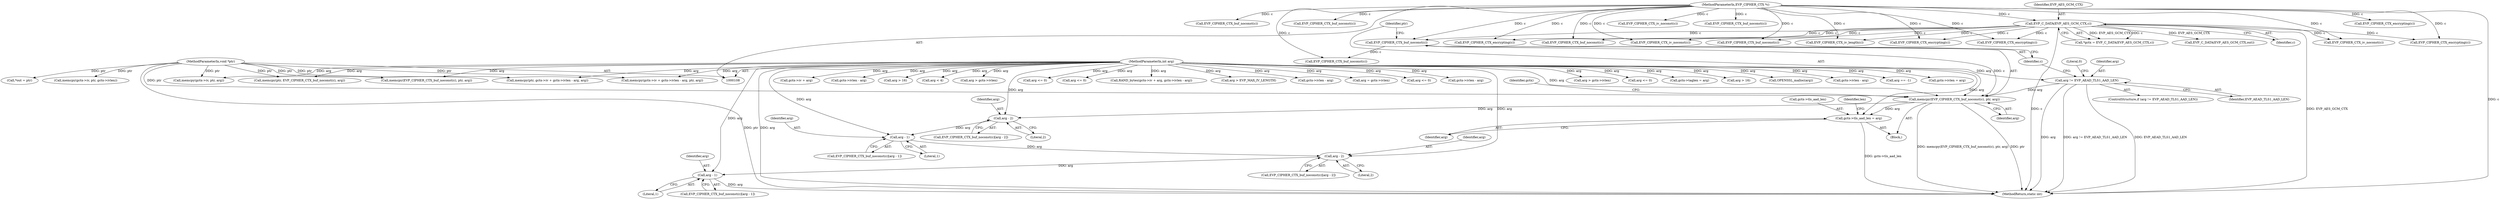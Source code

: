 digraph "0_openssl_00d965474b22b54e4275232bc71ee0c699c5cd21_0@API" {
"1000464" [label="(Call,memcpy(EVP_CIPHER_CTX_buf_noconst(c), ptr, arg))"];
"1000465" [label="(Call,EVP_CIPHER_CTX_buf_noconst(c))"];
"1000117" [label="(Call,EVP_C_DATA(EVP_AES_GCM_CTX,c))"];
"1000109" [label="(MethodParameterIn,EVP_CIPHER_CTX *c)"];
"1000112" [label="(MethodParameterIn,void *ptr)"];
"1000459" [label="(Call,arg != EVP_AEAD_TLS1_AAD_LEN)"];
"1000111" [label="(MethodParameterIn,int arg)"];
"1000469" [label="(Call,gctx->tls_aad_len = arg)"];
"1000483" [label="(Call,arg - 2)"];
"1000490" [label="(Call,arg - 1)"];
"1000507" [label="(Call,arg - 2)"];
"1000517" [label="(Call,arg - 1)"];
"1000423" [label="(Call,EVP_CIPHER_CTX_encrypting(c))"];
"1000461" [label="(Identifier,EVP_AEAD_TLS1_AAD_LEN)"];
"1000484" [label="(Identifier,arg)"];
"1000498" [label="(Call,EVP_CIPHER_CTX_encrypting(c))"];
"1000490" [label="(Call,arg - 1)"];
"1000297" [label="(Call,gctx->ivlen - arg)"];
"1000229" [label="(Call,memcpy(EVP_CIPHER_CTX_buf_noconst(c), ptr, arg))"];
"1000473" [label="(Identifier,arg)"];
"1000514" [label="(Call,EVP_CIPHER_CTX_buf_noconst(c)[arg - 1])"];
"1000471" [label="(Identifier,gctx)"];
"1000504" [label="(Call,EVP_CIPHER_CTX_buf_noconst(c)[arg - 2])"];
"1000230" [label="(Call,EVP_CIPHER_CTX_buf_noconst(c))"];
"1000614" [label="(MethodReturn,static int)"];
"1000469" [label="(Call,gctx->tls_aad_len = arg)"];
"1000222" [label="(Call,arg > 16)"];
"1000487" [label="(Call,EVP_CIPHER_CTX_buf_noconst(c)[arg - 1])"];
"1000485" [label="(Literal,2)"];
"1000463" [label="(Literal,0)"];
"1000534" [label="(Call,EVP_C_DATA(EVP_AES_GCM_CTX,out))"];
"1000508" [label="(Identifier,arg)"];
"1000380" [label="(Call,memcpy(ptr, gctx->iv + gctx->ivlen - arg, arg))"];
"1000118" [label="(Identifier,EVP_AES_GCM_CTX)"];
"1000515" [label="(Call,EVP_CIPHER_CTX_buf_noconst(c))"];
"1000293" [label="(Call,arg < 4)"];
"1000518" [label="(Identifier,arg)"];
"1000528" [label="(Call,*out = ptr)"];
"1000177" [label="(Call,arg > gctx->ivlen)"];
"1000367" [label="(Call,arg <= 0)"];
"1000464" [label="(Call,memcpy(EVP_CIPHER_CTX_buf_noconst(c), ptr, arg))"];
"1000468" [label="(Identifier,arg)"];
"1000167" [label="(Call,arg <= 0)"];
"1000318" [label="(Call,RAND_bytes(gctx->iv + arg, gctx->ivlen - arg))"];
"1000174" [label="(Call,arg > EVP_MAX_IV_LENGTH)"];
"1000572" [label="(Call,EVP_CIPHER_CTX_iv_noconst(c))"];
"1000427" [label="(Call,memcpy(gctx->iv + gctx->ivlen - arg, ptr, arg))"];
"1000432" [label="(Call,gctx->ivlen - arg)"];
"1000307" [label="(Call,memcpy(gctx->iv, ptr, arg))"];
"1000375" [label="(Call,arg = gctx->ivlen)"];
"1000488" [label="(Call,EVP_CIPHER_CTX_buf_noconst(c))"];
"1000244" [label="(Call,arg <= 0)"];
"1000483" [label="(Call,arg - 2)"];
"1000117" [label="(Call,EVP_C_DATA(EVP_AES_GCM_CTX,c))"];
"1000119" [label="(Identifier,c)"];
"1000324" [label="(Call,gctx->ivlen - arg)"];
"1000507" [label="(Call,arg - 2)"];
"1000138" [label="(Call,EVP_CIPHER_CTX_iv_length(c))"];
"1000470" [label="(Call,gctx->tls_aad_len)"];
"1000492" [label="(Literal,1)"];
"1000370" [label="(Call,arg > gctx->ivlen)"];
"1000111" [label="(MethodParameterIn,int arg)"];
"1000225" [label="(Call,EVP_CIPHER_CTX_encrypting(c))"];
"1000115" [label="(Call,*gctx = EVP_C_DATA(EVP_AES_GCM_CTX,c))"];
"1000481" [label="(Call,EVP_CIPHER_CTX_buf_noconst(c))"];
"1000315" [label="(Call,EVP_CIPHER_CTX_encrypting(c))"];
"1000122" [label="(Block,)"];
"1000109" [label="(MethodParameterIn,EVP_CIPHER_CTX *c)"];
"1000480" [label="(Call,EVP_CIPHER_CTX_buf_noconst(c)[arg - 2])"];
"1000458" [label="(ControlStructure,if (arg != EVP_AEAD_TLS1_AAD_LEN))"];
"1000188" [label="(Call,EVP_CIPHER_CTX_iv_noconst(c))"];
"1000264" [label="(Call,EVP_CIPHER_CTX_buf_noconst(c))"];
"1000466" [label="(Identifier,c)"];
"1000477" [label="(Identifier,len)"];
"1000519" [label="(Literal,1)"];
"1000467" [label="(Identifier,ptr)"];
"1000112" [label="(MethodParameterIn,void *ptr)"];
"1000218" [label="(Call,arg <= 0)"];
"1000253" [label="(Call,EVP_CIPHER_CTX_encrypting(c))"];
"1000509" [label="(Literal,2)"];
"1000144" [label="(Call,EVP_CIPHER_CTX_iv_noconst(c))"];
"1000460" [label="(Identifier,arg)"];
"1000234" [label="(Call,gctx->taglen = arg)"];
"1000248" [label="(Call,arg > 16)"];
"1000198" [label="(Call,OPENSSL_malloc(arg))"];
"1000459" [label="(Call,arg != EVP_AEAD_TLS1_AAD_LEN)"];
"1000491" [label="(Identifier,arg)"];
"1000386" [label="(Call,gctx->ivlen - arg)"];
"1000271" [label="(Call,arg == -1)"];
"1000465" [label="(Call,EVP_CIPHER_CTX_buf_noconst(c))"];
"1000517" [label="(Call,arg - 1)"];
"1000262" [label="(Call,memcpy(ptr, EVP_CIPHER_CTX_buf_noconst(c), arg))"];
"1000208" [label="(Call,gctx->ivlen = arg)"];
"1000319" [label="(Call,gctx->iv + arg)"];
"1000505" [label="(Call,EVP_CIPHER_CTX_buf_noconst(c))"];
"1000276" [label="(Call,memcpy(gctx->iv, ptr, gctx->ivlen))"];
"1000464" -> "1000122"  [label="AST: "];
"1000464" -> "1000468"  [label="CFG: "];
"1000465" -> "1000464"  [label="AST: "];
"1000467" -> "1000464"  [label="AST: "];
"1000468" -> "1000464"  [label="AST: "];
"1000471" -> "1000464"  [label="CFG: "];
"1000464" -> "1000614"  [label="DDG: ptr"];
"1000464" -> "1000614"  [label="DDG: memcpy(EVP_CIPHER_CTX_buf_noconst(c), ptr, arg)"];
"1000465" -> "1000464"  [label="DDG: c"];
"1000112" -> "1000464"  [label="DDG: ptr"];
"1000459" -> "1000464"  [label="DDG: arg"];
"1000111" -> "1000464"  [label="DDG: arg"];
"1000464" -> "1000469"  [label="DDG: arg"];
"1000464" -> "1000483"  [label="DDG: arg"];
"1000465" -> "1000466"  [label="CFG: "];
"1000466" -> "1000465"  [label="AST: "];
"1000467" -> "1000465"  [label="CFG: "];
"1000117" -> "1000465"  [label="DDG: c"];
"1000109" -> "1000465"  [label="DDG: c"];
"1000465" -> "1000481"  [label="DDG: c"];
"1000117" -> "1000115"  [label="AST: "];
"1000117" -> "1000119"  [label="CFG: "];
"1000118" -> "1000117"  [label="AST: "];
"1000119" -> "1000117"  [label="AST: "];
"1000115" -> "1000117"  [label="CFG: "];
"1000117" -> "1000614"  [label="DDG: EVP_AES_GCM_CTX"];
"1000117" -> "1000614"  [label="DDG: c"];
"1000117" -> "1000115"  [label="DDG: EVP_AES_GCM_CTX"];
"1000117" -> "1000115"  [label="DDG: c"];
"1000109" -> "1000117"  [label="DDG: c"];
"1000117" -> "1000138"  [label="DDG: c"];
"1000117" -> "1000188"  [label="DDG: c"];
"1000117" -> "1000225"  [label="DDG: c"];
"1000117" -> "1000230"  [label="DDG: c"];
"1000117" -> "1000253"  [label="DDG: c"];
"1000117" -> "1000264"  [label="DDG: c"];
"1000117" -> "1000315"  [label="DDG: c"];
"1000117" -> "1000423"  [label="DDG: c"];
"1000117" -> "1000534"  [label="DDG: EVP_AES_GCM_CTX"];
"1000117" -> "1000572"  [label="DDG: c"];
"1000109" -> "1000108"  [label="AST: "];
"1000109" -> "1000614"  [label="DDG: c"];
"1000109" -> "1000138"  [label="DDG: c"];
"1000109" -> "1000144"  [label="DDG: c"];
"1000109" -> "1000188"  [label="DDG: c"];
"1000109" -> "1000225"  [label="DDG: c"];
"1000109" -> "1000230"  [label="DDG: c"];
"1000109" -> "1000253"  [label="DDG: c"];
"1000109" -> "1000264"  [label="DDG: c"];
"1000109" -> "1000315"  [label="DDG: c"];
"1000109" -> "1000423"  [label="DDG: c"];
"1000109" -> "1000481"  [label="DDG: c"];
"1000109" -> "1000488"  [label="DDG: c"];
"1000109" -> "1000498"  [label="DDG: c"];
"1000109" -> "1000505"  [label="DDG: c"];
"1000109" -> "1000515"  [label="DDG: c"];
"1000109" -> "1000572"  [label="DDG: c"];
"1000112" -> "1000108"  [label="AST: "];
"1000112" -> "1000614"  [label="DDG: ptr"];
"1000112" -> "1000229"  [label="DDG: ptr"];
"1000112" -> "1000262"  [label="DDG: ptr"];
"1000112" -> "1000276"  [label="DDG: ptr"];
"1000112" -> "1000307"  [label="DDG: ptr"];
"1000112" -> "1000380"  [label="DDG: ptr"];
"1000112" -> "1000427"  [label="DDG: ptr"];
"1000112" -> "1000528"  [label="DDG: ptr"];
"1000459" -> "1000458"  [label="AST: "];
"1000459" -> "1000461"  [label="CFG: "];
"1000460" -> "1000459"  [label="AST: "];
"1000461" -> "1000459"  [label="AST: "];
"1000463" -> "1000459"  [label="CFG: "];
"1000466" -> "1000459"  [label="CFG: "];
"1000459" -> "1000614"  [label="DDG: EVP_AEAD_TLS1_AAD_LEN"];
"1000459" -> "1000614"  [label="DDG: arg"];
"1000459" -> "1000614"  [label="DDG: arg != EVP_AEAD_TLS1_AAD_LEN"];
"1000111" -> "1000459"  [label="DDG: arg"];
"1000111" -> "1000108"  [label="AST: "];
"1000111" -> "1000614"  [label="DDG: arg"];
"1000111" -> "1000167"  [label="DDG: arg"];
"1000111" -> "1000174"  [label="DDG: arg"];
"1000111" -> "1000177"  [label="DDG: arg"];
"1000111" -> "1000198"  [label="DDG: arg"];
"1000111" -> "1000208"  [label="DDG: arg"];
"1000111" -> "1000218"  [label="DDG: arg"];
"1000111" -> "1000222"  [label="DDG: arg"];
"1000111" -> "1000229"  [label="DDG: arg"];
"1000111" -> "1000234"  [label="DDG: arg"];
"1000111" -> "1000244"  [label="DDG: arg"];
"1000111" -> "1000248"  [label="DDG: arg"];
"1000111" -> "1000262"  [label="DDG: arg"];
"1000111" -> "1000271"  [label="DDG: arg"];
"1000111" -> "1000293"  [label="DDG: arg"];
"1000111" -> "1000297"  [label="DDG: arg"];
"1000111" -> "1000307"  [label="DDG: arg"];
"1000111" -> "1000318"  [label="DDG: arg"];
"1000111" -> "1000319"  [label="DDG: arg"];
"1000111" -> "1000324"  [label="DDG: arg"];
"1000111" -> "1000367"  [label="DDG: arg"];
"1000111" -> "1000370"  [label="DDG: arg"];
"1000111" -> "1000375"  [label="DDG: arg"];
"1000111" -> "1000386"  [label="DDG: arg"];
"1000111" -> "1000380"  [label="DDG: arg"];
"1000111" -> "1000432"  [label="DDG: arg"];
"1000111" -> "1000427"  [label="DDG: arg"];
"1000111" -> "1000469"  [label="DDG: arg"];
"1000111" -> "1000483"  [label="DDG: arg"];
"1000111" -> "1000490"  [label="DDG: arg"];
"1000111" -> "1000507"  [label="DDG: arg"];
"1000111" -> "1000517"  [label="DDG: arg"];
"1000469" -> "1000122"  [label="AST: "];
"1000469" -> "1000473"  [label="CFG: "];
"1000470" -> "1000469"  [label="AST: "];
"1000473" -> "1000469"  [label="AST: "];
"1000477" -> "1000469"  [label="CFG: "];
"1000469" -> "1000614"  [label="DDG: gctx->tls_aad_len"];
"1000483" -> "1000480"  [label="AST: "];
"1000483" -> "1000485"  [label="CFG: "];
"1000484" -> "1000483"  [label="AST: "];
"1000485" -> "1000483"  [label="AST: "];
"1000480" -> "1000483"  [label="CFG: "];
"1000483" -> "1000490"  [label="DDG: arg"];
"1000490" -> "1000487"  [label="AST: "];
"1000490" -> "1000492"  [label="CFG: "];
"1000491" -> "1000490"  [label="AST: "];
"1000492" -> "1000490"  [label="AST: "];
"1000487" -> "1000490"  [label="CFG: "];
"1000490" -> "1000507"  [label="DDG: arg"];
"1000507" -> "1000504"  [label="AST: "];
"1000507" -> "1000509"  [label="CFG: "];
"1000508" -> "1000507"  [label="AST: "];
"1000509" -> "1000507"  [label="AST: "];
"1000504" -> "1000507"  [label="CFG: "];
"1000507" -> "1000517"  [label="DDG: arg"];
"1000517" -> "1000514"  [label="AST: "];
"1000517" -> "1000519"  [label="CFG: "];
"1000518" -> "1000517"  [label="AST: "];
"1000519" -> "1000517"  [label="AST: "];
"1000514" -> "1000517"  [label="CFG: "];
"1000517" -> "1000614"  [label="DDG: arg"];
}
